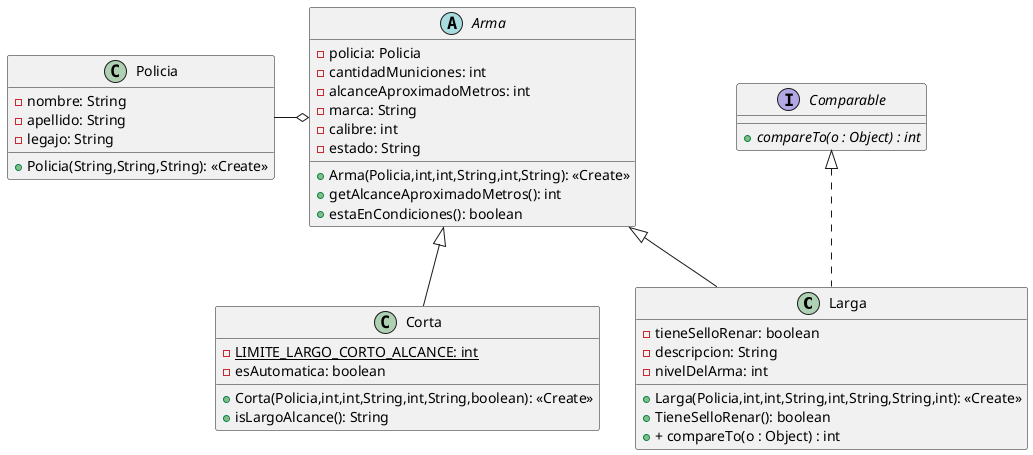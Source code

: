 @startuml
class Larga {
- tieneSelloRenar: boolean
- descripcion: String
- nivelDelArma: int
+ Larga(Policia,int,int,String,int,String,String,int): <<Create>>
+ TieneSelloRenar(): boolean
+ + compareTo(o : Object) : int
}
class Policia {
- nombre: String
- apellido: String
- legajo: String
+ Policia(String,String,String): <<Create>>
}
class Corta {
- LIMITE_LARGO_CORTO_ALCANCE: {static} int
- esAutomatica: boolean
+ Corta(Policia,int,int,String,int,String,boolean): <<Create>>
+ isLargoAlcance(): String
}
abstract class Arma {
- policia: Policia
- cantidadMuniciones: int
- alcanceAproximadoMetros: int
- marca: String
- calibre: int
- estado: String
+ Arma(Policia,int,int,String,int,String): <<Create>>
+ getAlcanceAproximadoMetros(): int
+ estaEnCondiciones(): boolean
}

interface Comparable {
    + {abstract} compareTo(o : Object) : int
}

Arma o-left-Policia
Comparable <|.. Larga
Arma <|-- Larga
Arma <|-- Corta
@enduml